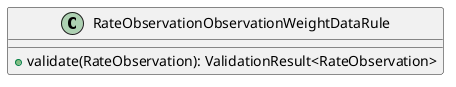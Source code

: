 @startuml

    class RateObservationObservationWeightDataRule [[RateObservationObservationWeightDataRule.html]] {
        +validate(RateObservation): ValidationResult<RateObservation>
    }

@enduml
